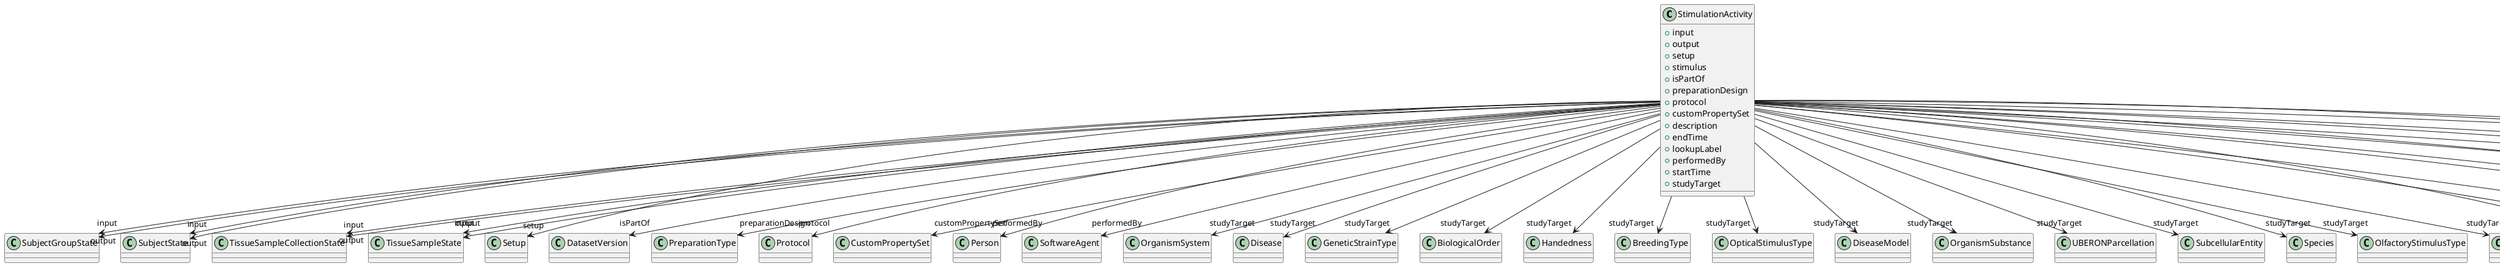 @startuml
class StimulationActivity {
+input
+output
+setup
+stimulus
+isPartOf
+preparationDesign
+protocol
+customPropertySet
+description
+endTime
+lookupLabel
+performedBy
+startTime
+studyTarget

}
StimulationActivity -d-> "input" SubjectGroupState
StimulationActivity -d-> "input" SubjectState
StimulationActivity -d-> "input" TissueSampleCollectionState
StimulationActivity -d-> "input" TissueSampleState
StimulationActivity -d-> "output" SubjectGroupState
StimulationActivity -d-> "output" SubjectState
StimulationActivity -d-> "output" TissueSampleCollectionState
StimulationActivity -d-> "output" TissueSampleState
StimulationActivity -d-> "setup" Setup
StimulationActivity -d-> "isPartOf" DatasetVersion
StimulationActivity -d-> "preparationDesign" PreparationType
StimulationActivity -d-> "protocol" Protocol
StimulationActivity -d-> "customPropertySet" CustomPropertySet
StimulationActivity -d-> "performedBy" Person
StimulationActivity -d-> "performedBy" SoftwareAgent
StimulationActivity -d-> "studyTarget" OrganismSystem
StimulationActivity -d-> "studyTarget" Disease
StimulationActivity -d-> "studyTarget" GeneticStrainType
StimulationActivity -d-> "studyTarget" BiologicalOrder
StimulationActivity -d-> "studyTarget" Handedness
StimulationActivity -d-> "studyTarget" BreedingType
StimulationActivity -d-> "studyTarget" OpticalStimulusType
StimulationActivity -d-> "studyTarget" DiseaseModel
StimulationActivity -d-> "studyTarget" OrganismSubstance
StimulationActivity -d-> "studyTarget" UBERONParcellation
StimulationActivity -d-> "studyTarget" SubcellularEntity
StimulationActivity -d-> "studyTarget" Species
StimulationActivity -d-> "studyTarget" OlfactoryStimulusType
StimulationActivity -d-> "studyTarget" ElectricalStimulusType
StimulationActivity -d-> "studyTarget" Organ
StimulationActivity -d-> "studyTarget" TermSuggestion
StimulationActivity -d-> "studyTarget" AuditoryStimulusType
StimulationActivity -d-> "studyTarget" MolecularEntity
StimulationActivity -d-> "studyTarget" VisualStimulusType
StimulationActivity -d-> "studyTarget" CellCultureType
StimulationActivity -d-> "studyTarget" GustatoryStimulusType
StimulationActivity -d-> "studyTarget" CellType
StimulationActivity -d-> "studyTarget" TactileStimulusType
StimulationActivity -d-> "studyTarget" BiologicalSex
StimulationActivity -d-> "studyTarget" CustomAnatomicalEntity
StimulationActivity -d-> "studyTarget" ParcellationEntity
StimulationActivity -d-> "studyTarget" ParcellationEntityVersion

@enduml